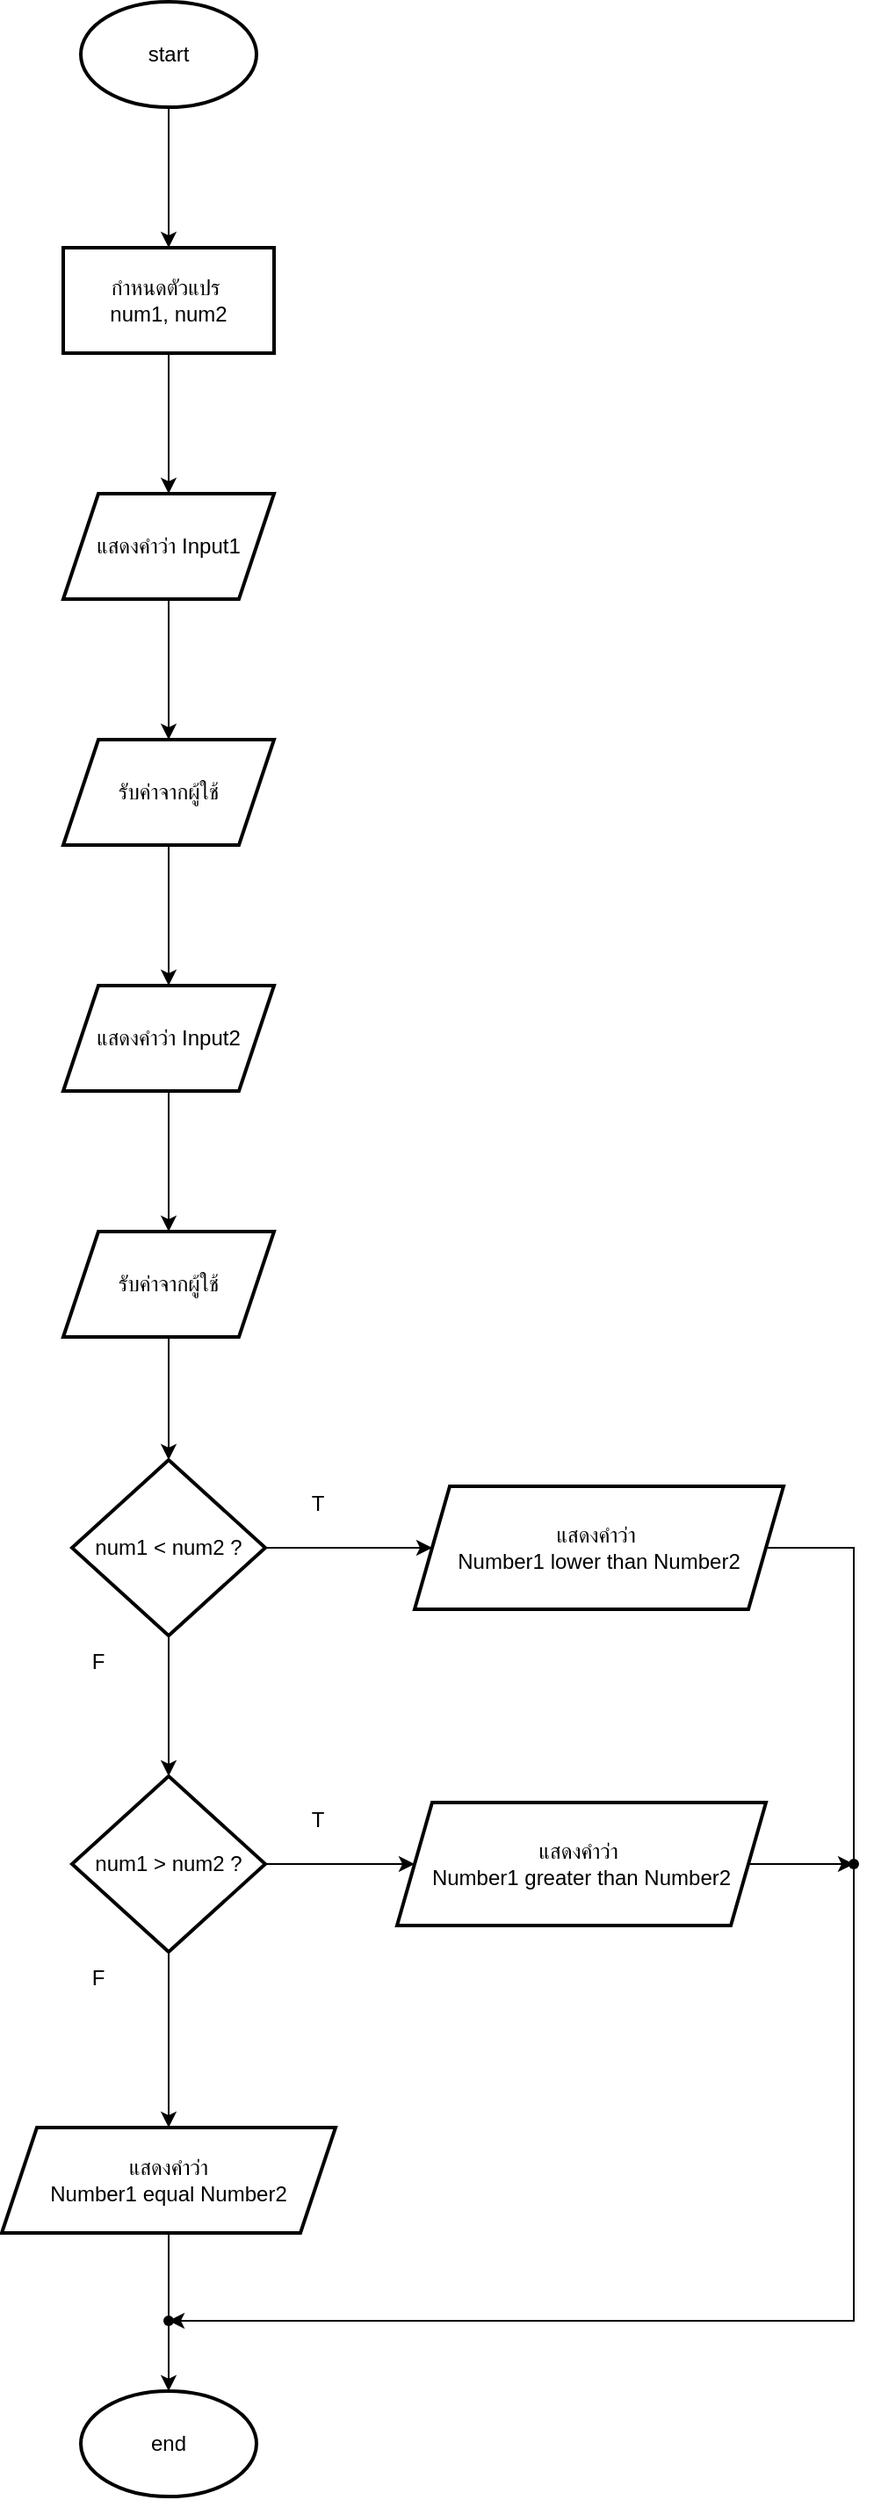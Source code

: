 <mxfile version="25.0.3">
  <diagram name="หน้า-1" id="Ue4mSd8TyYuP4PDGXQzq">
    <mxGraphModel dx="1034" dy="446" grid="1" gridSize="10" guides="1" tooltips="1" connect="1" arrows="1" fold="1" page="1" pageScale="1" pageWidth="827" pageHeight="1169" math="0" shadow="0">
      <root>
        <mxCell id="0" />
        <mxCell id="1" parent="0" />
        <mxCell id="Mex5-CrC4SJatkL0FC_K-3" value="" style="edgeStyle=orthogonalEdgeStyle;rounded=0;orthogonalLoop=1;jettySize=auto;html=1;" edge="1" parent="1" source="Mex5-CrC4SJatkL0FC_K-1" target="Mex5-CrC4SJatkL0FC_K-2">
          <mxGeometry relative="1" as="geometry" />
        </mxCell>
        <mxCell id="Mex5-CrC4SJatkL0FC_K-1" value="start" style="strokeWidth=2;html=1;shape=mxgraph.flowchart.start_1;whiteSpace=wrap;" vertex="1" parent="1">
          <mxGeometry x="360" y="100" width="100" height="60" as="geometry" />
        </mxCell>
        <mxCell id="Mex5-CrC4SJatkL0FC_K-5" value="" style="edgeStyle=orthogonalEdgeStyle;rounded=0;orthogonalLoop=1;jettySize=auto;html=1;" edge="1" parent="1" source="Mex5-CrC4SJatkL0FC_K-2" target="Mex5-CrC4SJatkL0FC_K-4">
          <mxGeometry relative="1" as="geometry" />
        </mxCell>
        <mxCell id="Mex5-CrC4SJatkL0FC_K-2" value="กำหนดตัวแปร&amp;nbsp;&lt;div&gt;num1, num2&lt;/div&gt;" style="whiteSpace=wrap;html=1;strokeWidth=2;" vertex="1" parent="1">
          <mxGeometry x="350" y="240" width="120" height="60" as="geometry" />
        </mxCell>
        <mxCell id="Mex5-CrC4SJatkL0FC_K-7" value="" style="edgeStyle=orthogonalEdgeStyle;rounded=0;orthogonalLoop=1;jettySize=auto;html=1;" edge="1" parent="1" source="Mex5-CrC4SJatkL0FC_K-4" target="Mex5-CrC4SJatkL0FC_K-6">
          <mxGeometry relative="1" as="geometry" />
        </mxCell>
        <mxCell id="Mex5-CrC4SJatkL0FC_K-4" value="แสดงคำว่า Input1" style="shape=parallelogram;perimeter=parallelogramPerimeter;whiteSpace=wrap;html=1;fixedSize=1;strokeWidth=2;" vertex="1" parent="1">
          <mxGeometry x="350" y="380" width="120" height="60" as="geometry" />
        </mxCell>
        <mxCell id="Mex5-CrC4SJatkL0FC_K-9" value="" style="edgeStyle=orthogonalEdgeStyle;rounded=0;orthogonalLoop=1;jettySize=auto;html=1;" edge="1" parent="1" source="Mex5-CrC4SJatkL0FC_K-6" target="Mex5-CrC4SJatkL0FC_K-8">
          <mxGeometry relative="1" as="geometry" />
        </mxCell>
        <mxCell id="Mex5-CrC4SJatkL0FC_K-6" value="รับค่าจากผู้ใช้" style="shape=parallelogram;perimeter=parallelogramPerimeter;whiteSpace=wrap;html=1;fixedSize=1;strokeWidth=2;" vertex="1" parent="1">
          <mxGeometry x="350" y="520" width="120" height="60" as="geometry" />
        </mxCell>
        <mxCell id="Mex5-CrC4SJatkL0FC_K-11" value="" style="edgeStyle=orthogonalEdgeStyle;rounded=0;orthogonalLoop=1;jettySize=auto;html=1;" edge="1" parent="1" source="Mex5-CrC4SJatkL0FC_K-8" target="Mex5-CrC4SJatkL0FC_K-10">
          <mxGeometry relative="1" as="geometry" />
        </mxCell>
        <mxCell id="Mex5-CrC4SJatkL0FC_K-8" value="แสดงคำว่า Input2" style="shape=parallelogram;perimeter=parallelogramPerimeter;whiteSpace=wrap;html=1;fixedSize=1;strokeWidth=2;" vertex="1" parent="1">
          <mxGeometry x="350" y="660" width="120" height="60" as="geometry" />
        </mxCell>
        <mxCell id="Mex5-CrC4SJatkL0FC_K-13" value="" style="edgeStyle=orthogonalEdgeStyle;rounded=0;orthogonalLoop=1;jettySize=auto;html=1;" edge="1" parent="1" source="Mex5-CrC4SJatkL0FC_K-10" target="Mex5-CrC4SJatkL0FC_K-12">
          <mxGeometry relative="1" as="geometry" />
        </mxCell>
        <mxCell id="Mex5-CrC4SJatkL0FC_K-10" value="รับค่าจากผู้ใช้" style="shape=parallelogram;perimeter=parallelogramPerimeter;whiteSpace=wrap;html=1;fixedSize=1;strokeWidth=2;" vertex="1" parent="1">
          <mxGeometry x="350" y="800" width="120" height="60" as="geometry" />
        </mxCell>
        <mxCell id="Mex5-CrC4SJatkL0FC_K-15" value="" style="edgeStyle=orthogonalEdgeStyle;rounded=0;orthogonalLoop=1;jettySize=auto;html=1;" edge="1" parent="1" source="Mex5-CrC4SJatkL0FC_K-12" target="Mex5-CrC4SJatkL0FC_K-14">
          <mxGeometry relative="1" as="geometry" />
        </mxCell>
        <mxCell id="Mex5-CrC4SJatkL0FC_K-17" value="" style="edgeStyle=orthogonalEdgeStyle;rounded=0;orthogonalLoop=1;jettySize=auto;html=1;" edge="1" parent="1" source="Mex5-CrC4SJatkL0FC_K-12" target="Mex5-CrC4SJatkL0FC_K-16">
          <mxGeometry relative="1" as="geometry" />
        </mxCell>
        <mxCell id="Mex5-CrC4SJatkL0FC_K-12" value="num1 &amp;lt; num2 ?" style="rhombus;whiteSpace=wrap;html=1;strokeWidth=2;" vertex="1" parent="1">
          <mxGeometry x="355" y="930" width="110" height="100" as="geometry" />
        </mxCell>
        <mxCell id="Mex5-CrC4SJatkL0FC_K-26" style="edgeStyle=orthogonalEdgeStyle;rounded=0;orthogonalLoop=1;jettySize=auto;html=1;exitX=1;exitY=0.5;exitDx=0;exitDy=0;entryX=0.95;entryY=0.75;entryDx=0;entryDy=0;entryPerimeter=0;" edge="1" parent="1" source="Mex5-CrC4SJatkL0FC_K-14" target="Mex5-CrC4SJatkL0FC_K-29">
          <mxGeometry relative="1" as="geometry">
            <mxPoint x="780" y="1410" as="targetPoint" />
            <Array as="points">
              <mxPoint x="800" y="980" />
              <mxPoint x="800" y="1420" />
            </Array>
          </mxGeometry>
        </mxCell>
        <mxCell id="Mex5-CrC4SJatkL0FC_K-14" value="แสดงคำว่า&amp;nbsp;&lt;div&gt;Number1 lower than Number2&lt;/div&gt;" style="shape=parallelogram;perimeter=parallelogramPerimeter;whiteSpace=wrap;html=1;fixedSize=1;strokeWidth=2;" vertex="1" parent="1">
          <mxGeometry x="550" y="945" width="210" height="70" as="geometry" />
        </mxCell>
        <mxCell id="Mex5-CrC4SJatkL0FC_K-19" value="" style="edgeStyle=orthogonalEdgeStyle;rounded=0;orthogonalLoop=1;jettySize=auto;html=1;" edge="1" parent="1" source="Mex5-CrC4SJatkL0FC_K-16" target="Mex5-CrC4SJatkL0FC_K-18">
          <mxGeometry relative="1" as="geometry" />
        </mxCell>
        <mxCell id="Mex5-CrC4SJatkL0FC_K-23" value="" style="edgeStyle=orthogonalEdgeStyle;rounded=0;orthogonalLoop=1;jettySize=auto;html=1;" edge="1" parent="1" source="Mex5-CrC4SJatkL0FC_K-16" target="Mex5-CrC4SJatkL0FC_K-22">
          <mxGeometry relative="1" as="geometry" />
        </mxCell>
        <mxCell id="Mex5-CrC4SJatkL0FC_K-16" value="num1 &amp;gt; num2 ?" style="rhombus;whiteSpace=wrap;html=1;strokeWidth=2;" vertex="1" parent="1">
          <mxGeometry x="355" y="1110" width="110" height="100" as="geometry" />
        </mxCell>
        <mxCell id="Mex5-CrC4SJatkL0FC_K-18" value="แสดงคำว่า&amp;nbsp;&lt;div&gt;Number1 greater than Number2&lt;/div&gt;" style="shape=parallelogram;perimeter=parallelogramPerimeter;whiteSpace=wrap;html=1;fixedSize=1;strokeWidth=2;" vertex="1" parent="1">
          <mxGeometry x="540" y="1125" width="210" height="70" as="geometry" />
        </mxCell>
        <mxCell id="Mex5-CrC4SJatkL0FC_K-25" value="" style="edgeStyle=orthogonalEdgeStyle;rounded=0;orthogonalLoop=1;jettySize=auto;html=1;" edge="1" parent="1" source="Mex5-CrC4SJatkL0FC_K-22" target="Mex5-CrC4SJatkL0FC_K-24">
          <mxGeometry relative="1" as="geometry" />
        </mxCell>
        <mxCell id="Mex5-CrC4SJatkL0FC_K-22" value="&lt;div&gt;แสดงคำว่า&lt;/div&gt;Number1 equal Number2" style="shape=parallelogram;perimeter=parallelogramPerimeter;whiteSpace=wrap;html=1;fixedSize=1;strokeWidth=2;" vertex="1" parent="1">
          <mxGeometry x="315" y="1310" width="190" height="60" as="geometry" />
        </mxCell>
        <mxCell id="Mex5-CrC4SJatkL0FC_K-24" value="end" style="strokeWidth=2;html=1;shape=mxgraph.flowchart.start_1;whiteSpace=wrap;" vertex="1" parent="1">
          <mxGeometry x="360" y="1460" width="100" height="60" as="geometry" />
        </mxCell>
        <mxCell id="Mex5-CrC4SJatkL0FC_K-29" value="" style="shape=waypoint;sketch=0;fillStyle=solid;size=6;pointerEvents=1;points=[];fillColor=none;resizable=0;rotatable=0;perimeter=centerPerimeter;snapToPoint=1;" vertex="1" parent="1">
          <mxGeometry x="400" y="1410" width="20" height="20" as="geometry" />
        </mxCell>
        <mxCell id="Mex5-CrC4SJatkL0FC_K-30" value="" style="shape=waypoint;sketch=0;fillStyle=solid;size=6;pointerEvents=1;points=[];fillColor=none;resizable=0;rotatable=0;perimeter=centerPerimeter;snapToPoint=1;" vertex="1" parent="1">
          <mxGeometry x="790" y="1150" width="20" height="20" as="geometry" />
        </mxCell>
        <mxCell id="Mex5-CrC4SJatkL0FC_K-31" style="edgeStyle=orthogonalEdgeStyle;rounded=0;orthogonalLoop=1;jettySize=auto;html=1;exitX=1;exitY=0.5;exitDx=0;exitDy=0;entryX=0.1;entryY=0.6;entryDx=0;entryDy=0;entryPerimeter=0;" edge="1" parent="1" source="Mex5-CrC4SJatkL0FC_K-18" target="Mex5-CrC4SJatkL0FC_K-30">
          <mxGeometry relative="1" as="geometry" />
        </mxCell>
        <mxCell id="Mex5-CrC4SJatkL0FC_K-32" value="T" style="text;html=1;align=center;verticalAlign=middle;whiteSpace=wrap;rounded=0;" vertex="1" parent="1">
          <mxGeometry x="465" y="940" width="60" height="30" as="geometry" />
        </mxCell>
        <mxCell id="Mex5-CrC4SJatkL0FC_K-33" value="T" style="text;html=1;align=center;verticalAlign=middle;whiteSpace=wrap;rounded=0;" vertex="1" parent="1">
          <mxGeometry x="465" y="1120" width="60" height="30" as="geometry" />
        </mxCell>
        <mxCell id="Mex5-CrC4SJatkL0FC_K-34" value="F&lt;span style=&quot;color: rgba(0, 0, 0, 0); font-family: monospace; font-size: 0px; text-align: start; text-wrap-mode: nowrap;&quot;&gt;%3CmxGraphModel%3E%3Croot%3E%3CmxCell%20id%3D%220%22%2F%3E%3CmxCell%20id%3D%221%22%20parent%3D%220%22%2F%3E%3CmxCell%20id%3D%222%22%20value%3D%22T%22%20style%3D%22text%3Bhtml%3D1%3Balign%3Dcenter%3BverticalAlign%3Dmiddle%3BwhiteSpace%3Dwrap%3Brounded%3D0%3B%22%20vertex%3D%221%22%20parent%3D%221%22%3E%3CmxGeometry%20x%3D%22465%22%20y%3D%221120%22%20width%3D%2260%22%20height%3D%2230%22%20as%3D%22geometry%22%2F%3E%3C%2FmxCell%3E%3C%2Froot%3E%3C%2FmxGraphModel%3E&lt;/span&gt;" style="text;html=1;align=center;verticalAlign=middle;whiteSpace=wrap;rounded=0;" vertex="1" parent="1">
          <mxGeometry x="340" y="1210" width="60" height="30" as="geometry" />
        </mxCell>
        <mxCell id="Mex5-CrC4SJatkL0FC_K-35" value="F&lt;span style=&quot;color: rgba(0, 0, 0, 0); font-family: monospace; font-size: 0px; text-align: start; text-wrap-mode: nowrap;&quot;&gt;%3CmxGraphModel%3E%3Croot%3E%3CmxCell%20id%3D%220%22%2F%3E%3CmxCell%20id%3D%221%22%20parent%3D%220%22%2F%3E%3CmxCell%20id%3D%222%22%20value%3D%22T%22%20style%3D%22text%3Bhtml%3D1%3Balign%3Dcenter%3BverticalAlign%3Dmiddle%3BwhiteSpace%3Dwrap%3Brounded%3D0%3B%22%20vertex%3D%221%22%20parent%3D%221%22%3E%3CmxGeometry%20x%3D%22465%22%20y%3D%221120%22%20width%3D%2260%22%20height%3D%2230%22%20as%3D%22geometry%22%2F%3E%3C%2FmxCell%3E%3C%2Froot%3E%3C%2FmxGraphModel%3E&lt;/span&gt;" style="text;html=1;align=center;verticalAlign=middle;whiteSpace=wrap;rounded=0;" vertex="1" parent="1">
          <mxGeometry x="340" y="1030" width="60" height="30" as="geometry" />
        </mxCell>
      </root>
    </mxGraphModel>
  </diagram>
</mxfile>
